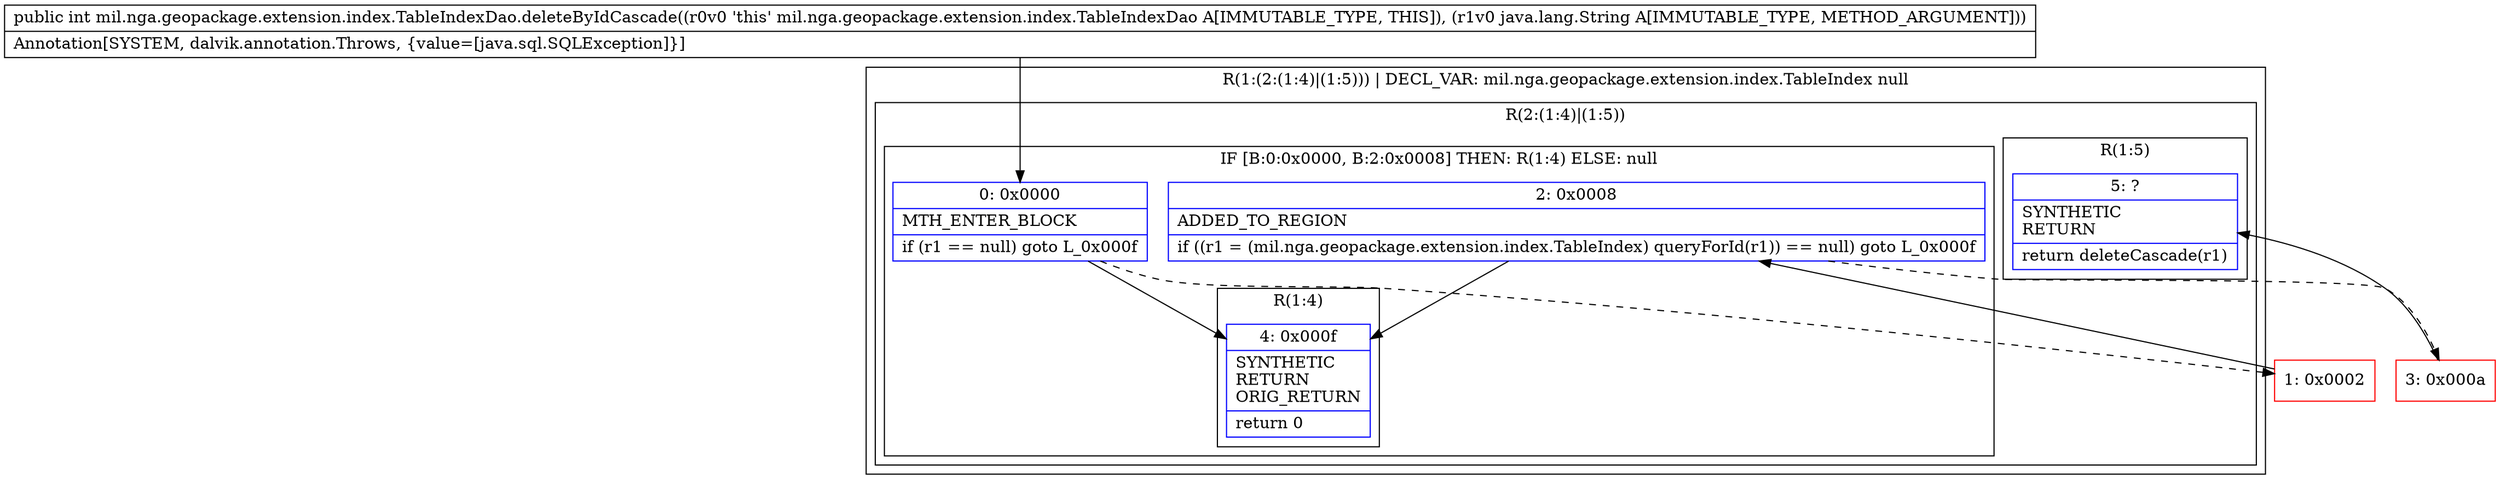 digraph "CFG formil.nga.geopackage.extension.index.TableIndexDao.deleteByIdCascade(Ljava\/lang\/String;)I" {
subgraph cluster_Region_142921229 {
label = "R(1:(2:(1:4)|(1:5))) | DECL_VAR: mil.nga.geopackage.extension.index.TableIndex null\l";
node [shape=record,color=blue];
subgraph cluster_Region_1288627825 {
label = "R(2:(1:4)|(1:5))";
node [shape=record,color=blue];
subgraph cluster_IfRegion_435916102 {
label = "IF [B:0:0x0000, B:2:0x0008] THEN: R(1:4) ELSE: null";
node [shape=record,color=blue];
Node_0 [shape=record,label="{0\:\ 0x0000|MTH_ENTER_BLOCK\l|if (r1 == null) goto L_0x000f\l}"];
Node_2 [shape=record,label="{2\:\ 0x0008|ADDED_TO_REGION\l|if ((r1 = (mil.nga.geopackage.extension.index.TableIndex) queryForId(r1)) == null) goto L_0x000f\l}"];
subgraph cluster_Region_950876320 {
label = "R(1:4)";
node [shape=record,color=blue];
Node_4 [shape=record,label="{4\:\ 0x000f|SYNTHETIC\lRETURN\lORIG_RETURN\l|return 0\l}"];
}
}
subgraph cluster_Region_385318174 {
label = "R(1:5)";
node [shape=record,color=blue];
Node_5 [shape=record,label="{5\:\ ?|SYNTHETIC\lRETURN\l|return deleteCascade(r1)\l}"];
}
}
}
Node_1 [shape=record,color=red,label="{1\:\ 0x0002}"];
Node_3 [shape=record,color=red,label="{3\:\ 0x000a}"];
MethodNode[shape=record,label="{public int mil.nga.geopackage.extension.index.TableIndexDao.deleteByIdCascade((r0v0 'this' mil.nga.geopackage.extension.index.TableIndexDao A[IMMUTABLE_TYPE, THIS]), (r1v0 java.lang.String A[IMMUTABLE_TYPE, METHOD_ARGUMENT]))  | Annotation[SYSTEM, dalvik.annotation.Throws, \{value=[java.sql.SQLException]\}]\l}"];
MethodNode -> Node_0;
Node_0 -> Node_1[style=dashed];
Node_0 -> Node_4;
Node_2 -> Node_3[style=dashed];
Node_2 -> Node_4;
Node_1 -> Node_2;
Node_3 -> Node_5;
}

